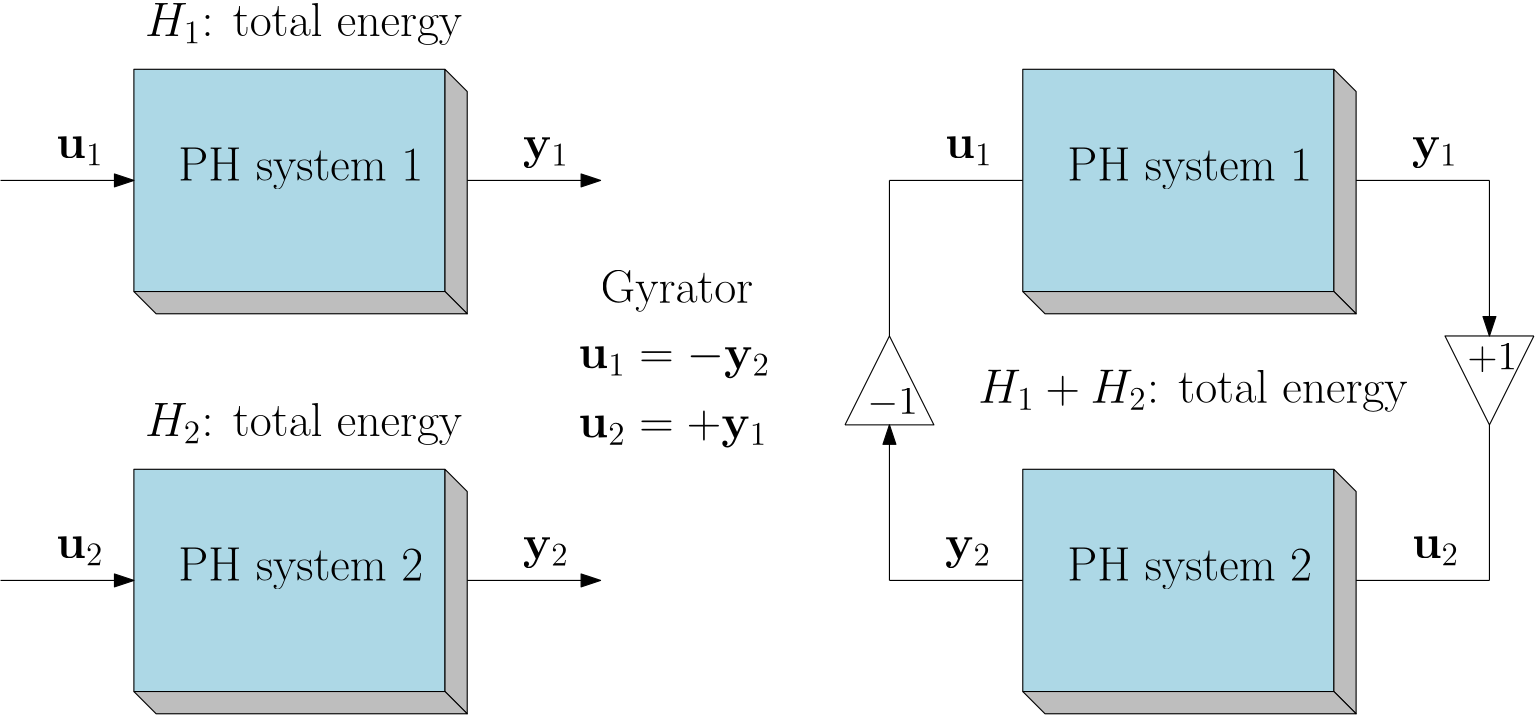 <?xml version="1.0"?>
<!DOCTYPE ipe SYSTEM "ipe.dtd">
<ipe version="70206" creator="Ipe 7.2.9">
<info created="D:20201019135145" modified="D:20201019161003"/>
<preamble>\usepackage{amsmath,amssymb,amsthm}</preamble>
<ipestyle name="basic">
<symbol name="arrow/arc(spx)">
<path stroke="sym-stroke" fill="sym-stroke" pen="sym-pen">
0 0 m
-1 0.333 l
-1 -0.333 l
h
</path>
</symbol>
<symbol name="arrow/farc(spx)">
<path stroke="sym-stroke" fill="white" pen="sym-pen">
0 0 m
-1 0.333 l
-1 -0.333 l
h
</path>
</symbol>
<symbol name="arrow/ptarc(spx)">
<path stroke="sym-stroke" fill="sym-stroke" pen="sym-pen">
0 0 m
-1 0.333 l
-0.8 0 l
-1 -0.333 l
h
</path>
</symbol>
<symbol name="arrow/fptarc(spx)">
<path stroke="sym-stroke" fill="white" pen="sym-pen">
0 0 m
-1 0.333 l
-0.8 0 l
-1 -0.333 l
h
</path>
</symbol>
<symbol name="mark/circle(sx)" transformations="translations">
<path fill="sym-stroke">
0.6 0 0 0.6 0 0 e
0.4 0 0 0.4 0 0 e
</path>
</symbol>
<symbol name="mark/disk(sx)" transformations="translations">
<path fill="sym-stroke">
0.6 0 0 0.6 0 0 e
</path>
</symbol>
<symbol name="mark/fdisk(sfx)" transformations="translations">
<group>
<path fill="sym-fill">
0.5 0 0 0.5 0 0 e
</path>
<path fill="sym-stroke" fillrule="eofill">
0.6 0 0 0.6 0 0 e
0.4 0 0 0.4 0 0 e
</path>
</group>
</symbol>
<symbol name="mark/box(sx)" transformations="translations">
<path fill="sym-stroke" fillrule="eofill">
-0.6 -0.6 m
0.6 -0.6 l
0.6 0.6 l
-0.6 0.6 l
h
-0.4 -0.4 m
0.4 -0.4 l
0.4 0.4 l
-0.4 0.4 l
h
</path>
</symbol>
<symbol name="mark/square(sx)" transformations="translations">
<path fill="sym-stroke">
-0.6 -0.6 m
0.6 -0.6 l
0.6 0.6 l
-0.6 0.6 l
h
</path>
</symbol>
<symbol name="mark/fsquare(sfx)" transformations="translations">
<group>
<path fill="sym-fill">
-0.5 -0.5 m
0.5 -0.5 l
0.5 0.5 l
-0.5 0.5 l
h
</path>
<path fill="sym-stroke" fillrule="eofill">
-0.6 -0.6 m
0.6 -0.6 l
0.6 0.6 l
-0.6 0.6 l
h
-0.4 -0.4 m
0.4 -0.4 l
0.4 0.4 l
-0.4 0.4 l
h
</path>
</group>
</symbol>
<symbol name="mark/cross(sx)" transformations="translations">
<group>
<path fill="sym-stroke">
-0.43 -0.57 m
0.57 0.43 l
0.43 0.57 l
-0.57 -0.43 l
h
</path>
<path fill="sym-stroke">
-0.43 0.57 m
0.57 -0.43 l
0.43 -0.57 l
-0.57 0.43 l
h
</path>
</group>
</symbol>
<symbol name="arrow/fnormal(spx)">
<path stroke="sym-stroke" fill="white" pen="sym-pen">
0 0 m
-1 0.333 l
-1 -0.333 l
h
</path>
</symbol>
<symbol name="arrow/pointed(spx)">
<path stroke="sym-stroke" fill="sym-stroke" pen="sym-pen">
0 0 m
-1 0.333 l
-0.8 0 l
-1 -0.333 l
h
</path>
</symbol>
<symbol name="arrow/fpointed(spx)">
<path stroke="sym-stroke" fill="white" pen="sym-pen">
0 0 m
-1 0.333 l
-0.8 0 l
-1 -0.333 l
h
</path>
</symbol>
<symbol name="arrow/linear(spx)">
<path stroke="sym-stroke" pen="sym-pen">
-1 0.333 m
0 0 l
-1 -0.333 l
</path>
</symbol>
<symbol name="arrow/fdouble(spx)">
<path stroke="sym-stroke" fill="white" pen="sym-pen">
0 0 m
-1 0.333 l
-1 -0.333 l
h
-1 0 m
-2 0.333 l
-2 -0.333 l
h
</path>
</symbol>
<symbol name="arrow/double(spx)">
<path stroke="sym-stroke" fill="sym-stroke" pen="sym-pen">
0 0 m
-1 0.333 l
-1 -0.333 l
h
-1 0 m
-2 0.333 l
-2 -0.333 l
h
</path>
</symbol>
<pen name="heavier" value="0.8"/>
<pen name="fat" value="1.2"/>
<pen name="ultrafat" value="2"/>
<symbolsize name="large" value="5"/>
<symbolsize name="small" value="2"/>
<symbolsize name="tiny" value="1.1"/>
<arrowsize name="large" value="10"/>
<arrowsize name="small" value="5"/>
<arrowsize name="tiny" value="3"/>
<color name="red" value="1 0 0"/>
<color name="green" value="0 1 0"/>
<color name="blue" value="0 0 1"/>
<color name="yellow" value="1 1 0"/>
<color name="orange" value="1 0.647 0"/>
<color name="gold" value="1 0.843 0"/>
<color name="purple" value="0.627 0.125 0.941"/>
<color name="gray" value="0.745"/>
<color name="brown" value="0.647 0.165 0.165"/>
<color name="navy" value="0 0 0.502"/>
<color name="pink" value="1 0.753 0.796"/>
<color name="seagreen" value="0.18 0.545 0.341"/>
<color name="turquoise" value="0.251 0.878 0.816"/>
<color name="violet" value="0.933 0.51 0.933"/>
<color name="darkblue" value="0 0 0.545"/>
<color name="darkcyan" value="0 0.545 0.545"/>
<color name="darkgray" value="0.663"/>
<color name="darkgreen" value="0 0.392 0"/>
<color name="darkmagenta" value="0.545 0 0.545"/>
<color name="darkorange" value="1 0.549 0"/>
<color name="darkred" value="0.545 0 0"/>
<color name="lightblue" value="0.678 0.847 0.902"/>
<color name="lightcyan" value="0.878 1 1"/>
<color name="lightgray" value="0.827"/>
<color name="lightgreen" value="0.565 0.933 0.565"/>
<color name="lightyellow" value="1 1 0.878"/>
<dashstyle name="dashed" value="[4] 0"/>
<dashstyle name="dotted" value="[1 3] 0"/>
<dashstyle name="dash dotted" value="[4 2 1 2] 0"/>
<dashstyle name="dash dot dotted" value="[4 2 1 2 1 2] 0"/>
<textsize name="large" value="\large"/>
<textsize name="Large" value="\Large"/>
<textsize name="LARGE" value="\LARGE"/>
<textsize name="huge" value="\huge"/>
<textsize name="Huge" value="\Huge"/>
<textsize name="small" value="\small"/>
<textsize name="footnote" value="\footnotesize"/>
<textsize name="tiny" value="\tiny"/>
<textstyle name="center" begin="\begin{center}" end="\end{center}"/>
<textstyle name="itemize" begin="\begin{itemize}" end="\end{itemize}"/>
<textstyle name="item" begin="\begin{itemize}\item{}" end="\end{itemize}"/>
<gridsize name="4 pts" value="4"/>
<gridsize name="8 pts (~3 mm)" value="8"/>
<gridsize name="16 pts (~6 mm)" value="16"/>
<gridsize name="32 pts (~12 mm)" value="32"/>
<gridsize name="10 pts (~3.5 mm)" value="10"/>
<gridsize name="20 pts (~7 mm)" value="20"/>
<gridsize name="14 pts (~5 mm)" value="14"/>
<gridsize name="28 pts (~10 mm)" value="28"/>
<gridsize name="56 pts (~20 mm)" value="56"/>
<anglesize name="90 deg" value="90"/>
<anglesize name="60 deg" value="60"/>
<anglesize name="45 deg" value="45"/>
<anglesize name="30 deg" value="30"/>
<anglesize name="22.5 deg" value="22.5"/>
<opacity name="10%" value="0.1"/>
<opacity name="30%" value="0.3"/>
<opacity name="50%" value="0.5"/>
<opacity name="75%" value="0.75"/>
<tiling name="falling" angle="-60" step="4" width="1"/>
<tiling name="rising" angle="30" step="4" width="1"/>
</ipestyle>
<page>
<layer name="alpha"/>
<view layers="alpha" active="alpha"/>
<path layer="alpha" matrix="1 0 0 1 -128 0" stroke="black" fill="lightblue">
192 720 m
192 640 l
304 640 l
304 720 l
h
</path>
<path matrix="1 0 0 1 -128 0" stroke="black" fill="gray">
304 720 m
312 712 l
312 632 l
304 640 l
304 720 l
</path>
<path matrix="1 0 0 1 -128 0" stroke="black" fill="gray">
192 640 m
304 640 l
312 632 l
200 632 l
192 640 l
</path>
<text matrix="1 0 0 1 -148 4" transformations="translations" pos="228 676" stroke="black" type="label" width="88.142" height="11.76" depth="3.35" valign="baseline" size="LARGE">PH system 1</text>
<path matrix="1 0 0 1 -128 0" stroke="black" arrow="normal/normal">
144 680 m
192 680 l
</path>
<path matrix="1 0 0 1 -128 0" stroke="black" arrow="normal/normal">
312 680 m
360 680 l
</path>
<text matrix="1 0 0 1 -124 -8" transformations="translations" pos="160 696" stroke="black" type="label" width="17.111" height="7.654" depth="2.58" valign="baseline" size="LARGE" style="math">\mathbf{u}_1
</text>
<text matrix="1 0 0 1 -128 -4" transformations="translations" pos="332 692" stroke="black" type="label" width="16.573" height="7.649" depth="3.35" valign="baseline" size="LARGE" style="math">\mathbf{y}_1</text>
<text matrix="1 0 0 1 -320 20" transformations="translations" pos="388 712" stroke="black" type="label" width="114.213" height="11.954" depth="3.35" valign="baseline" size="LARGE">$H_1$: total energy</text>
<path matrix="1 0 0 1 -128 -144" stroke="black" fill="lightblue">
192 720 m
192 640 l
304 640 l
304 720 l
h
</path>
<path matrix="1 0 0 1 -128 -144" stroke="black" fill="gray">
304 720 m
312 712 l
312 632 l
304 640 l
304 720 l
</path>
<path matrix="1 0 0 1 -128 -144" stroke="black" fill="gray">
192 640 m
304 640 l
312 632 l
200 632 l
192 640 l
</path>
<text matrix="1 0 0 1 -148 -140" transformations="translations" pos="228 676" stroke="black" type="label" width="88.142" height="11.76" depth="3.35" valign="baseline" size="LARGE">PH system 2</text>
<path matrix="1 0 0 1 -128 -144" stroke="black" arrow="normal/normal">
144 680 m
192 680 l
</path>
<path matrix="1 0 0 1 -128 -144" stroke="black" arrow="normal/normal">
312 680 m
360 680 l
</path>
<text matrix="1 0 0 1 -124 -152" transformations="translations" pos="160 696" stroke="black" type="label" width="17.111" height="7.654" depth="2.58" valign="baseline" size="LARGE" style="math">\mathbf{u}_2
</text>
<text matrix="1 0 0 1 -128 -148" transformations="translations" pos="332 692" stroke="black" type="label" width="16.573" height="7.649" depth="3.35" valign="baseline" size="LARGE" style="math">\mathbf{y}_2</text>
<text matrix="1 0 0 1 -320 -124" transformations="translations" pos="388 712" stroke="black" type="label" width="114.213" height="11.954" depth="3.35" valign="baseline" size="LARGE">$H_2$: total energy</text>
<path matrix="1 0 0 1 192 0" stroke="black" fill="lightblue">
192 720 m
192 640 l
304 640 l
304 720 l
h
</path>
<path matrix="1 0 0 1 192 0" stroke="black" fill="gray">
304 720 m
312 712 l
312 632 l
304 640 l
304 720 l
</path>
<path matrix="1 0 0 1 192 0" stroke="black" fill="gray">
192 640 m
304 640 l
312 632 l
200 632 l
192 640 l
</path>
<text matrix="1 0 0 1 172 4" transformations="translations" pos="228 676" stroke="black" type="label" width="88.142" height="11.76" depth="3.35" valign="baseline" size="LARGE">PH system 1</text>
<path matrix="1 0 0 1 192 0" stroke="black">
144 680 m
192 680 l
</path>
<path matrix="1 0 0 1 192 0" stroke="black">
312 680 m
360 680 l
</path>
<text matrix="1 0 0 1 196 -8" transformations="translations" pos="160 696" stroke="black" type="label" width="17.111" height="7.654" depth="2.58" valign="baseline" size="LARGE" style="math">\mathbf{u}_1
</text>
<text matrix="1 0 0 1 192 -4" transformations="translations" pos="332 692" stroke="black" type="label" width="16.573" height="7.649" depth="3.35" valign="baseline" size="LARGE" style="math">\mathbf{y}_1</text>
<path matrix="1 0 0 1 192 -144" stroke="black" fill="lightblue">
192 720 m
192 640 l
304 640 l
304 720 l
h
</path>
<path matrix="1 0 0 1 192 -144" stroke="black" fill="gray">
304 720 m
312 712 l
312 632 l
304 640 l
304 720 l
</path>
<path matrix="1 0 0 1 192 -144" stroke="black" fill="gray">
192 640 m
304 640 l
312 632 l
200 632 l
192 640 l
</path>
<text matrix="1 0 0 1 172 -140" transformations="translations" pos="228 676" stroke="black" type="label" width="88.142" height="11.76" depth="3.35" valign="baseline" size="LARGE">PH system 2</text>
<path matrix="1 0 0 1 192 -144" stroke="black">
144 680 m
192 680 l
</path>
<path matrix="1 0 0 1 192 -144" stroke="black">
312 680 m
360 680 l
</path>
<text matrix="1 0 0 1 196 -152" transformations="translations" pos="160 696" stroke="black" type="label" width="16.573" height="7.649" depth="3.35" valign="baseline" size="LARGE" style="math">\mathbf{y}_2
</text>
<text matrix="1 0 0 1 192 -148" transformations="translations" pos="332 692" stroke="black" type="label" width="17.111" height="7.654" depth="2.58" valign="baseline" size="LARGE" style="math">\mathbf{u}_2</text>
<text matrix="1 0 0 1 -20 -112" transformations="translations" pos="388 712" stroke="black" type="label" width="154.574" height="11.954" depth="3.35" valign="baseline" size="LARGE">$H_1 + H_2$: total energy</text>
<text matrix="1 0 0 1 -32 -32" transformations="translations" pos="256 632" stroke="black" type="label" width="69.03" height="27.694" depth="19.13" valign="baseline" size="LARGE" style="math">\begin{aligned}
\mathbf{u}_1 &amp;= -\mathbf{y}_2 \\
\mathbf{u}_2 &amp;= +\mathbf{y}_1
\end{aligned}</text>
<path matrix="-1 0 0 -1 688 1216" stroke="black">
368 624 m
336 624 l
352 592 l
368 624 l
</path>
<path matrix="1 0 0 1 200 0" stroke="black">
368 624 m
336 624 l
352 592 l
368 624 l
</path>
<text matrix="1 0 0 1 -20 -12" transformations="translations" pos="348 608" stroke="black" type="label" width="18.182" height="9.251" depth="1.19" valign="baseline" size="Large" style="math">-1</text>
<text matrix="1 0 0 1 -24 12" transformations="translations" pos="568 600" stroke="black" type="label" width="17.949" height="9.251" depth="1.09" valign="baseline" size="Large" style="math">+1</text>
<path matrix="1 0 0 1 -16 0" stroke="black">
352 680 m
352 624 l
</path>
<path matrix="1 0 0 1 -16 0" stroke="black" rarrow="normal/normal">
352 592 m
352 536 l
</path>
<path matrix="1 0 0 1 -16 0" stroke="black">
568 536 m
568 592 l
</path>
<path matrix="1 0 0 1 -16 0" stroke="black" rarrow="normal/normal">
568 624 m
568 680 l
</path>
<text matrix="1 0 0 1 -8 -8" transformations="translations" pos="240 644" stroke="black" type="label" width="54.928" height="11.76" depth="3.35" valign="baseline" size="LARGE">Gyrator</text>
</page>
</ipe>
